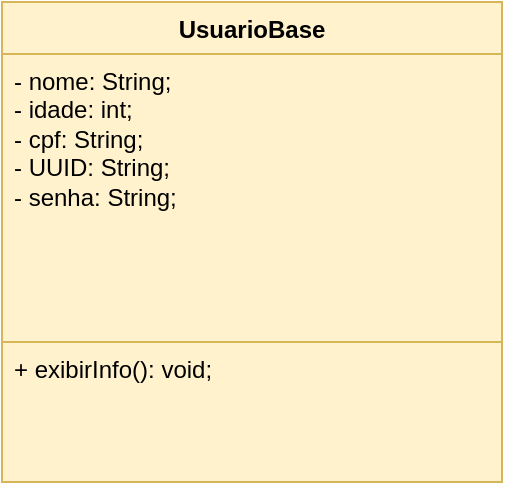 <mxfile version="24.8.3">
  <diagram id="C5RBs43oDa-KdzZeNtuy" name="Page-1">
    <mxGraphModel dx="1434" dy="1949" grid="1" gridSize="10" guides="1" tooltips="1" connect="1" arrows="1" fold="1" page="1" pageScale="1" pageWidth="827" pageHeight="1169" math="0" shadow="0">
      <root>
        <mxCell id="WIyWlLk6GJQsqaUBKTNV-0" />
        <mxCell id="WIyWlLk6GJQsqaUBKTNV-1" parent="WIyWlLk6GJQsqaUBKTNV-0" />
        <mxCell id="4zDrJghKIO-dZvcM4Hof-0" value="UsuarioBase" style="swimlane;fontStyle=1;align=center;verticalAlign=top;childLayout=stackLayout;horizontal=1;startSize=26;horizontalStack=0;resizeParent=1;resizeParentMax=0;resizeLast=0;collapsible=1;marginBottom=0;whiteSpace=wrap;html=1;fillColor=#fff2cc;strokeColor=#d6b656;" parent="WIyWlLk6GJQsqaUBKTNV-1" vertex="1">
          <mxGeometry x="289" y="-1090" width="250" height="180" as="geometry" />
        </mxCell>
        <mxCell id="4zDrJghKIO-dZvcM4Hof-1" value="- nome: String;&lt;div&gt;- idade: int;&lt;/div&gt;&lt;div&gt;- cpf: String;&lt;/div&gt;&lt;div&gt;- UUID: String;&lt;/div&gt;&lt;div&gt;- senha: String;&lt;/div&gt;" style="text;strokeColor=#d6b656;fillColor=#fff2cc;align=left;verticalAlign=top;spacingLeft=4;spacingRight=4;overflow=hidden;rotatable=0;points=[[0,0.5],[1,0.5]];portConstraint=eastwest;whiteSpace=wrap;html=1;" parent="4zDrJghKIO-dZvcM4Hof-0" vertex="1">
          <mxGeometry y="26" width="250" height="154" as="geometry" />
        </mxCell>
        <mxCell id="4zDrJghKIO-dZvcM4Hof-2" value="&lt;div&gt;+ exibirInfo(): void;&lt;/div&gt;" style="text;strokeColor=#d6b656;fillColor=#fff2cc;align=left;verticalAlign=top;spacingLeft=4;spacingRight=4;overflow=hidden;rotatable=0;points=[[0,0.5],[1,0.5]];portConstraint=eastwest;whiteSpace=wrap;html=1;" parent="WIyWlLk6GJQsqaUBKTNV-1" vertex="1">
          <mxGeometry x="289" y="-920" width="250" height="70" as="geometry" />
        </mxCell>
      </root>
    </mxGraphModel>
  </diagram>
</mxfile>
